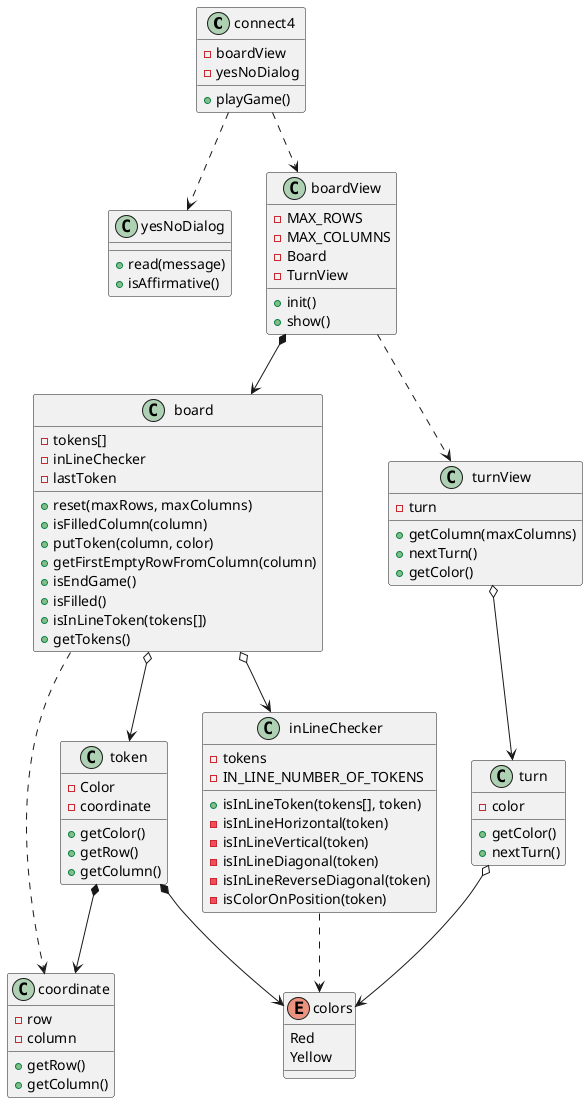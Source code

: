 @startuml

class connect4{
    - boardView
    - yesNoDialog
    + playGame()
}
class yesNoDialog{
    + read(message)
    + isAffirmative()
}
class board{
    - tokens[]
    - inLineChecker
    - lastToken
    + reset(maxRows, maxColumns)
    + isFilledColumn(column)
    + putToken(column, color)
    + getFirstEmptyRowFromColumn(column)
    + isEndGame()
    + isFilled()
    + isInLineToken(tokens[])
    + getTokens()
}
class boardView{
    - MAX_ROWS
    - MAX_COLUMNS
    - Board
    - TurnView
    + init()
    + show()
}
class inLineChecker{
    - tokens
    - IN_LINE_NUMBER_OF_TOKENS
    + isInLineToken(tokens[], token)
    - isInLineHorizontal(token)
    - isInLineVertical(token)
    - isInLineDiagonal(token)
    - isInLineReverseDiagonal(token)
    - isColorOnPosition(token)
}

class token{
    - Color
    - coordinate
    + getColor()
    + getRow()
    + getColumn()
}

class coordinate {
    - row 
    - column
    + getRow()
    + getColumn()
}

class turnView{
    - turn
    + getColumn(maxColumns)
    + nextTurn()
    + getColor()
}

class turn{
    - color
    + getColor()
    + nextTurn()
}

enum colors{
Red
Yellow
}

connect4 ..> boardView
connect4 ..> yesNoDialog
boardView *--> board
boardView ..> turnView
turnView o--> turn
board o--> token
board o--> inLineChecker
board ..> coordinate
inLineChecker ..> colors
turn o--> colors
token *--> colors
token *--> coordinate
@enduml